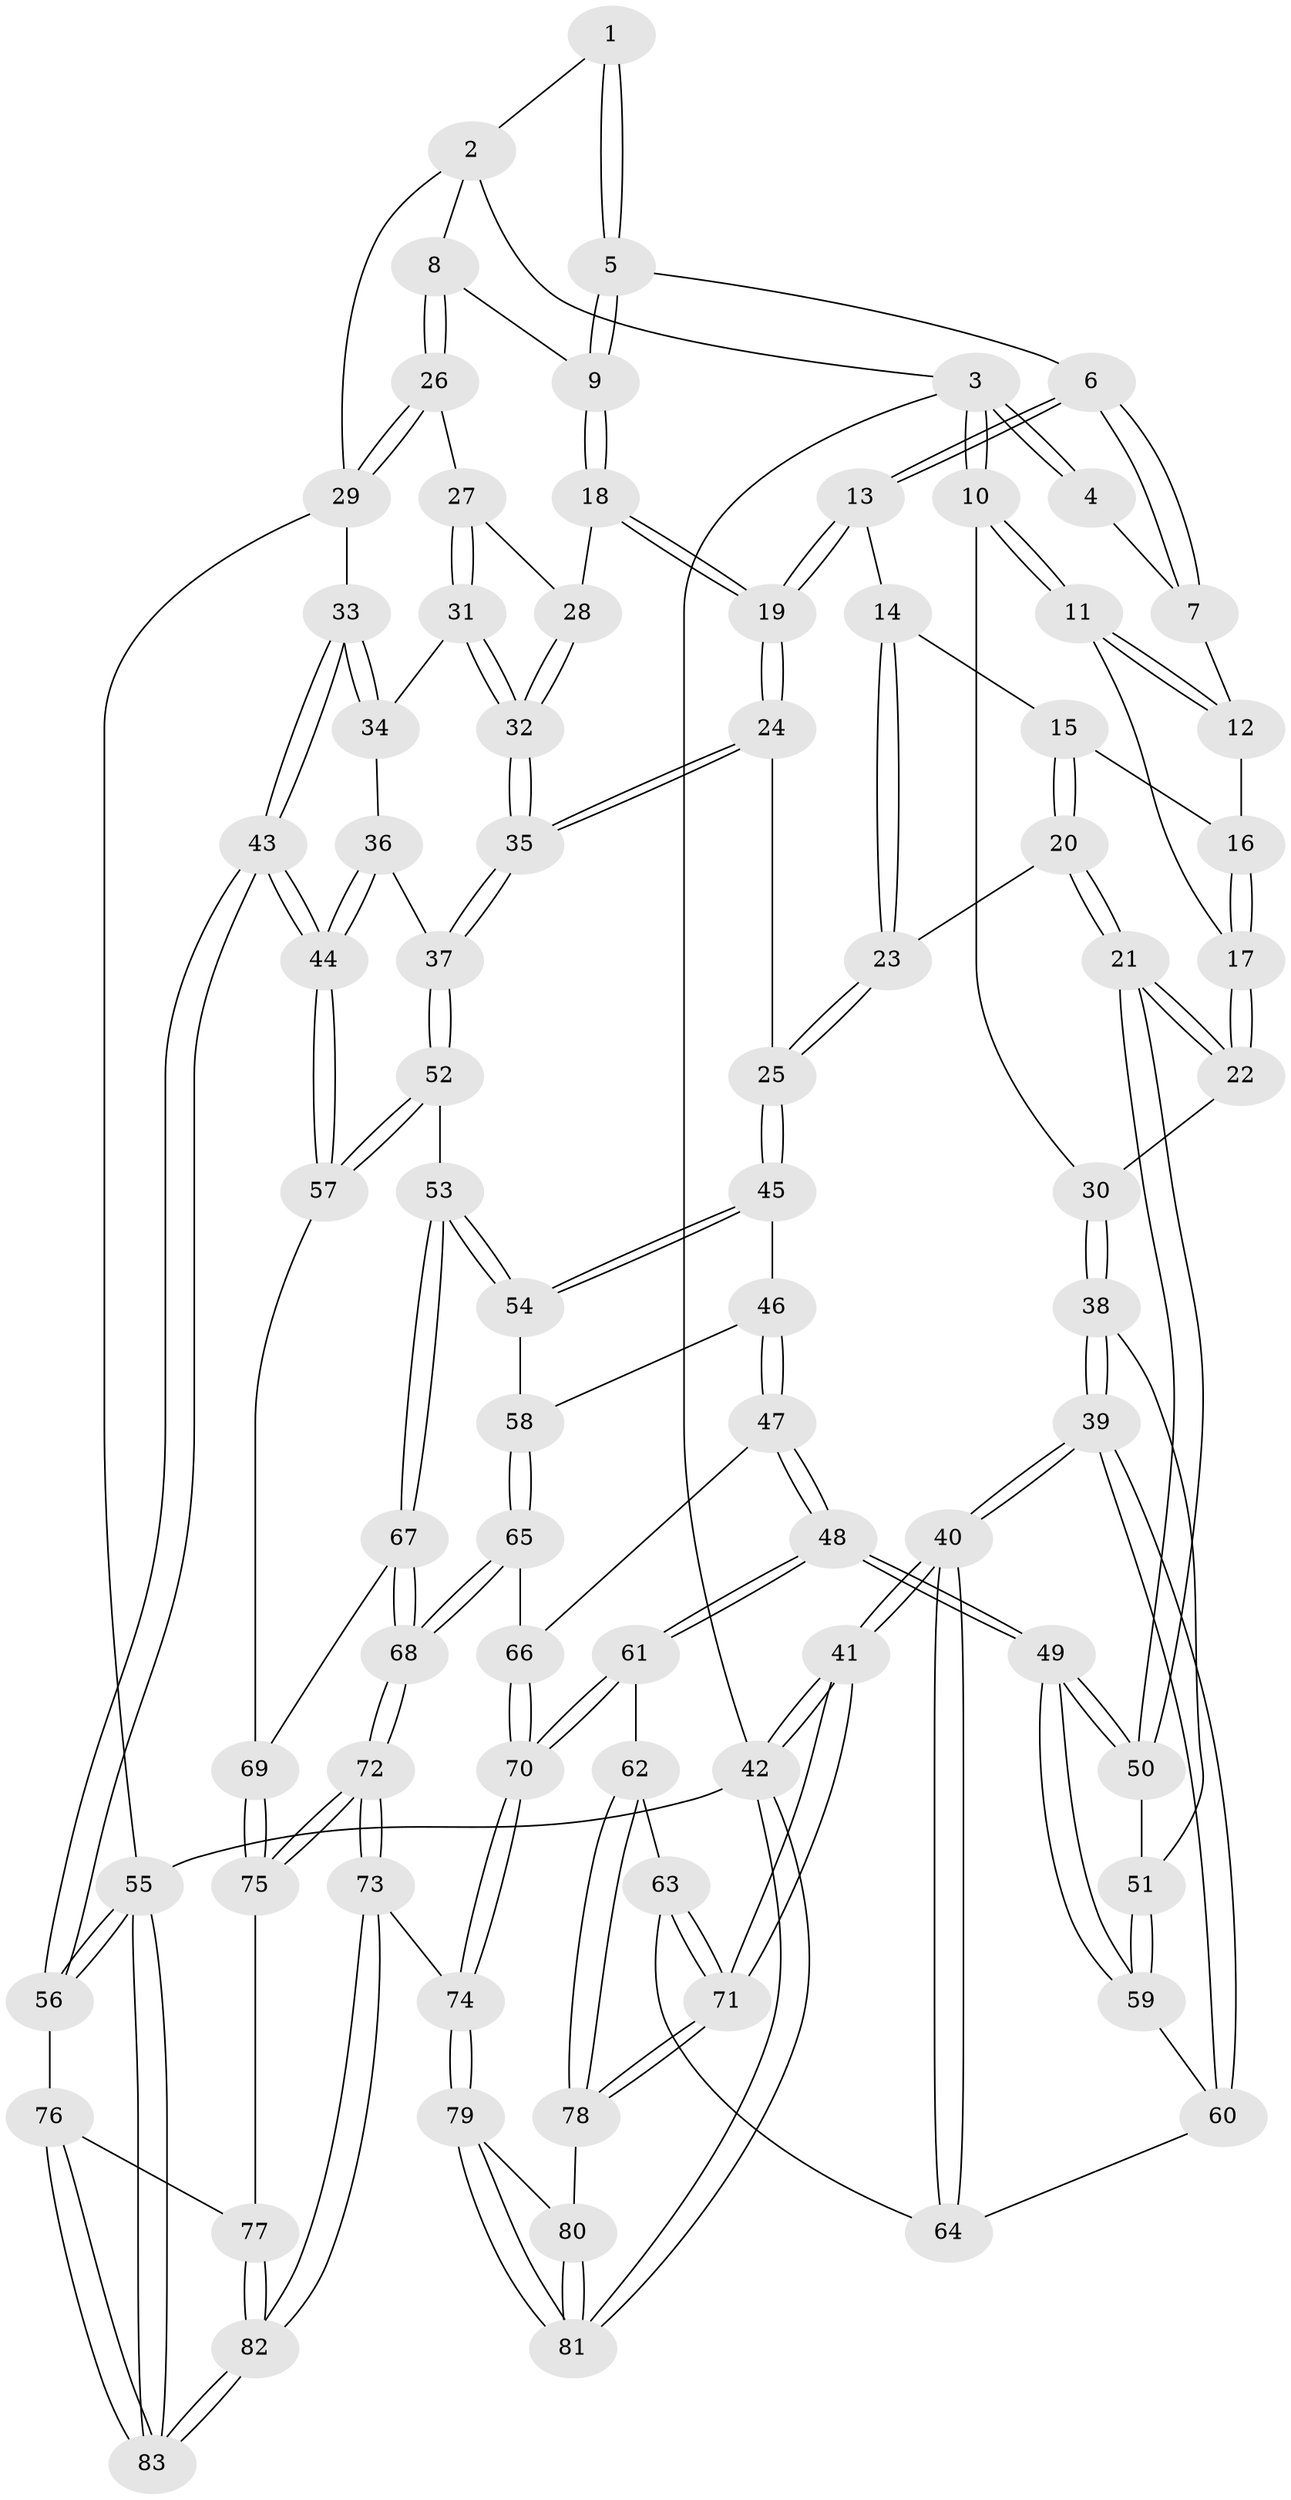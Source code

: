 // Generated by graph-tools (version 1.1) at 2025/00/03/09/25 05:00:00]
// undirected, 83 vertices, 204 edges
graph export_dot {
graph [start="1"]
  node [color=gray90,style=filled];
  1 [pos="+0.6103472626408745+0"];
  2 [pos="+0.814354624181228+0"];
  3 [pos="+0+0"];
  4 [pos="+0.36972273007333734+0"];
  5 [pos="+0.6293429872211175+0.06153657443632847"];
  6 [pos="+0.4801724167014012+0.12067904532984118"];
  7 [pos="+0.35519462843001254+0"];
  8 [pos="+0.8666147335417249+0.16512667346098034"];
  9 [pos="+0.6361000399999304+0.07606645007622455"];
  10 [pos="+0+0.08655226598321784"];
  11 [pos="+0.004728151901456103+0.114759363770467"];
  12 [pos="+0.3263540273464495+0.015922633284855183"];
  13 [pos="+0.4482907287059699+0.1626960925781138"];
  14 [pos="+0.4407815898861375+0.16387530325067437"];
  15 [pos="+0.37961553454545555+0.15176848689832667"];
  16 [pos="+0.32178390861897116+0.09089299965522424"];
  17 [pos="+0.23271030582642413+0.17227338910178158"];
  18 [pos="+0.5988781590141685+0.2877350348736464"];
  19 [pos="+0.5922545679614323+0.29895369639179303"];
  20 [pos="+0.31011837301800566+0.3964942489099024"];
  21 [pos="+0.29928752539742076+0.3974275441564214"];
  22 [pos="+0.29868424169299007+0.39667281910214974"];
  23 [pos="+0.39258769844132413+0.40786888902452983"];
  24 [pos="+0.5785513249465618+0.3609579840377261"];
  25 [pos="+0.4044041254047746+0.41109129761709795"];
  26 [pos="+0.8682953885572727+0.16716209294488135"];
  27 [pos="+0.828424937909084+0.21514841842558075"];
  28 [pos="+0.8090497038467444+0.22468186348476285"];
  29 [pos="+1+0.23465909503739785"];
  30 [pos="+0+0.08875110548516096"];
  31 [pos="+0.8215135025809135+0.30622259112797473"];
  32 [pos="+0.6843347017896545+0.4373942263013422"];
  33 [pos="+1+0.30665922577294774"];
  34 [pos="+0.8840204293292034+0.4138598955350528"];
  35 [pos="+0.6766828451776888+0.4463878309396072"];
  36 [pos="+0.8374626538752166+0.45252460809759587"];
  37 [pos="+0.681589664361805+0.4536121744374414"];
  38 [pos="+0+0.4337212855356944"];
  39 [pos="+0+0.6459457045058058"];
  40 [pos="+0+0.8223304003120332"];
  41 [pos="+0+1"];
  42 [pos="+0+1"];
  43 [pos="+1+0.7193387015229555"];
  44 [pos="+0.9509454982922677+0.6873243145012148"];
  45 [pos="+0.4310277255791699+0.5065269378398944"];
  46 [pos="+0.4306692088309584+0.5609009211377111"];
  47 [pos="+0.36166180884818183+0.7095175682757101"];
  48 [pos="+0.25882298448727953+0.6980747140725428"];
  49 [pos="+0.2434206668377663+0.6682229113768723"];
  50 [pos="+0.2166334142287576+0.4950041772366477"];
  51 [pos="+0.07938171058899214+0.5018442791550773"];
  52 [pos="+0.6807948528367443+0.4674674894666827"];
  53 [pos="+0.6533315322426296+0.6196258515896136"];
  54 [pos="+0.6236855850900778+0.6262792851732845"];
  55 [pos="+1+1"];
  56 [pos="+1+0.8340993142040746"];
  57 [pos="+0.9456666261610165+0.6883323159528976"];
  58 [pos="+0.5382555403543066+0.6703726754059444"];
  59 [pos="+0.07181882092923964+0.6698516240277832"];
  60 [pos="+0.0540945445222731+0.685727868059329"];
  61 [pos="+0.2107312733801415+0.7890767139440543"];
  62 [pos="+0.17565805249544858+0.8196677270814449"];
  63 [pos="+0.0820365611832385+0.7772885853472432"];
  64 [pos="+0.07940295448514034+0.7752208238947967"];
  65 [pos="+0.4737271619095252+0.7481952681220051"];
  66 [pos="+0.3880091167930854+0.7277960891650601"];
  67 [pos="+0.6995109299334336+0.6782370893661226"];
  68 [pos="+0.5754491713234233+0.9308951645800488"];
  69 [pos="+0.8361022114770269+0.7209918805659208"];
  70 [pos="+0.3562860851929508+0.9039624999860746"];
  71 [pos="+0+1"];
  72 [pos="+0.5760979580491947+0.9370719701504311"];
  73 [pos="+0.5096553780887239+1"];
  74 [pos="+0.45590022022560733+1"];
  75 [pos="+0.7844127146898229+0.8660579343854725"];
  76 [pos="+0.8426042027707961+0.9290880413461077"];
  77 [pos="+0.8273572922470163+0.9162683493780658"];
  78 [pos="+0.1730590556473782+0.8309532026216561"];
  79 [pos="+0.3837539277279979+1"];
  80 [pos="+0.20104433039197386+0.9039914842919371"];
  81 [pos="+0+1"];
  82 [pos="+0.5380759436757208+1"];
  83 [pos="+0.8289703820039913+1"];
  1 -- 2;
  1 -- 5;
  1 -- 5;
  2 -- 3;
  2 -- 8;
  2 -- 29;
  3 -- 4;
  3 -- 4;
  3 -- 10;
  3 -- 10;
  3 -- 42;
  4 -- 7;
  5 -- 6;
  5 -- 9;
  5 -- 9;
  6 -- 7;
  6 -- 7;
  6 -- 13;
  6 -- 13;
  7 -- 12;
  8 -- 9;
  8 -- 26;
  8 -- 26;
  9 -- 18;
  9 -- 18;
  10 -- 11;
  10 -- 11;
  10 -- 30;
  11 -- 12;
  11 -- 12;
  11 -- 17;
  12 -- 16;
  13 -- 14;
  13 -- 19;
  13 -- 19;
  14 -- 15;
  14 -- 23;
  14 -- 23;
  15 -- 16;
  15 -- 20;
  15 -- 20;
  16 -- 17;
  16 -- 17;
  17 -- 22;
  17 -- 22;
  18 -- 19;
  18 -- 19;
  18 -- 28;
  19 -- 24;
  19 -- 24;
  20 -- 21;
  20 -- 21;
  20 -- 23;
  21 -- 22;
  21 -- 22;
  21 -- 50;
  21 -- 50;
  22 -- 30;
  23 -- 25;
  23 -- 25;
  24 -- 25;
  24 -- 35;
  24 -- 35;
  25 -- 45;
  25 -- 45;
  26 -- 27;
  26 -- 29;
  26 -- 29;
  27 -- 28;
  27 -- 31;
  27 -- 31;
  28 -- 32;
  28 -- 32;
  29 -- 33;
  29 -- 55;
  30 -- 38;
  30 -- 38;
  31 -- 32;
  31 -- 32;
  31 -- 34;
  32 -- 35;
  32 -- 35;
  33 -- 34;
  33 -- 34;
  33 -- 43;
  33 -- 43;
  34 -- 36;
  35 -- 37;
  35 -- 37;
  36 -- 37;
  36 -- 44;
  36 -- 44;
  37 -- 52;
  37 -- 52;
  38 -- 39;
  38 -- 39;
  38 -- 51;
  39 -- 40;
  39 -- 40;
  39 -- 60;
  39 -- 60;
  40 -- 41;
  40 -- 41;
  40 -- 64;
  40 -- 64;
  41 -- 42;
  41 -- 42;
  41 -- 71;
  41 -- 71;
  42 -- 81;
  42 -- 81;
  42 -- 55;
  43 -- 44;
  43 -- 44;
  43 -- 56;
  43 -- 56;
  44 -- 57;
  44 -- 57;
  45 -- 46;
  45 -- 54;
  45 -- 54;
  46 -- 47;
  46 -- 47;
  46 -- 58;
  47 -- 48;
  47 -- 48;
  47 -- 66;
  48 -- 49;
  48 -- 49;
  48 -- 61;
  48 -- 61;
  49 -- 50;
  49 -- 50;
  49 -- 59;
  49 -- 59;
  50 -- 51;
  51 -- 59;
  51 -- 59;
  52 -- 53;
  52 -- 57;
  52 -- 57;
  53 -- 54;
  53 -- 54;
  53 -- 67;
  53 -- 67;
  54 -- 58;
  55 -- 56;
  55 -- 56;
  55 -- 83;
  55 -- 83;
  56 -- 76;
  57 -- 69;
  58 -- 65;
  58 -- 65;
  59 -- 60;
  60 -- 64;
  61 -- 62;
  61 -- 70;
  61 -- 70;
  62 -- 63;
  62 -- 78;
  62 -- 78;
  63 -- 64;
  63 -- 71;
  63 -- 71;
  65 -- 66;
  65 -- 68;
  65 -- 68;
  66 -- 70;
  66 -- 70;
  67 -- 68;
  67 -- 68;
  67 -- 69;
  68 -- 72;
  68 -- 72;
  69 -- 75;
  69 -- 75;
  70 -- 74;
  70 -- 74;
  71 -- 78;
  71 -- 78;
  72 -- 73;
  72 -- 73;
  72 -- 75;
  72 -- 75;
  73 -- 74;
  73 -- 82;
  73 -- 82;
  74 -- 79;
  74 -- 79;
  75 -- 77;
  76 -- 77;
  76 -- 83;
  76 -- 83;
  77 -- 82;
  77 -- 82;
  78 -- 80;
  79 -- 80;
  79 -- 81;
  79 -- 81;
  80 -- 81;
  80 -- 81;
  82 -- 83;
  82 -- 83;
}
